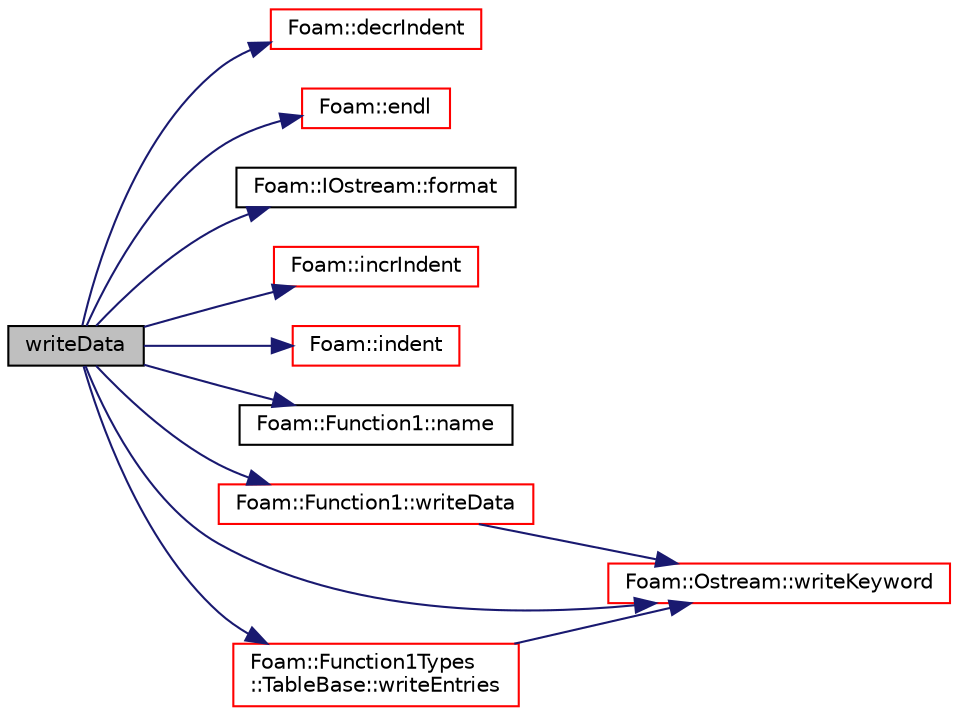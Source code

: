 digraph "writeData"
{
  bgcolor="transparent";
  edge [fontname="Helvetica",fontsize="10",labelfontname="Helvetica",labelfontsize="10"];
  node [fontname="Helvetica",fontsize="10",shape=record];
  rankdir="LR";
  Node1 [label="writeData",height=0.2,width=0.4,color="black", fillcolor="grey75", style="filled", fontcolor="black"];
  Node1 -> Node2 [color="midnightblue",fontsize="10",style="solid",fontname="Helvetica"];
  Node2 [label="Foam::decrIndent",height=0.2,width=0.4,color="red",URL="$a10742.html#a1c3a44e035fae1cd9d5a4a60a7e1c32b",tooltip="Decrement the indent level. "];
  Node1 -> Node3 [color="midnightblue",fontsize="10",style="solid",fontname="Helvetica"];
  Node3 [label="Foam::endl",height=0.2,width=0.4,color="red",URL="$a10742.html#a2db8fe02a0d3909e9351bb4275b23ce4",tooltip="Add newline and flush stream. "];
  Node1 -> Node4 [color="midnightblue",fontsize="10",style="solid",fontname="Helvetica"];
  Node4 [label="Foam::IOstream::format",height=0.2,width=0.4,color="black",URL="$a01188.html#a1e2dd3d90088c6d1ed0a27bd75d814fb",tooltip="Return current stream format. "];
  Node1 -> Node5 [color="midnightblue",fontsize="10",style="solid",fontname="Helvetica"];
  Node5 [label="Foam::incrIndent",height=0.2,width=0.4,color="red",URL="$a10742.html#a5baff2b2334a238271b33f039e5dde5c",tooltip="Increment the indent level. "];
  Node1 -> Node6 [color="midnightblue",fontsize="10",style="solid",fontname="Helvetica"];
  Node6 [label="Foam::indent",height=0.2,width=0.4,color="red",URL="$a10742.html#ae297c57ea5b952a8bc9e4f30f7ea8701",tooltip="Indent stream. "];
  Node1 -> Node7 [color="midnightblue",fontsize="10",style="solid",fontname="Helvetica"];
  Node7 [label="Foam::Function1::name",height=0.2,width=0.4,color="black",URL="$a00868.html#a6d60057c26042eaf7fa1b3b6fb07b582",tooltip="Return the name of the entry. "];
  Node1 -> Node8 [color="midnightblue",fontsize="10",style="solid",fontname="Helvetica"];
  Node8 [label="Foam::Function1::writeData",height=0.2,width=0.4,color="red",URL="$a00868.html#a3f337a79b0eea9e1a8a6381894c6cdf9",tooltip="Write in dictionary format. "];
  Node8 -> Node9 [color="midnightblue",fontsize="10",style="solid",fontname="Helvetica"];
  Node9 [label="Foam::Ostream::writeKeyword",height=0.2,width=0.4,color="red",URL="$a01742.html#a3c58b2bb9174ea3c4a5fa58095d1290e",tooltip="Write the keyword followed by an appropriate indentation. "];
  Node1 -> Node10 [color="midnightblue",fontsize="10",style="solid",fontname="Helvetica"];
  Node10 [label="Foam::Function1Types\l::TableBase::writeEntries",height=0.2,width=0.4,color="red",URL="$a02556.html#aaaebcf3f29a2e700394f75d37500cbaa",tooltip="Write keywords only in dictionary format. Used for non-inline. "];
  Node10 -> Node9 [color="midnightblue",fontsize="10",style="solid",fontname="Helvetica"];
  Node1 -> Node9 [color="midnightblue",fontsize="10",style="solid",fontname="Helvetica"];
}
